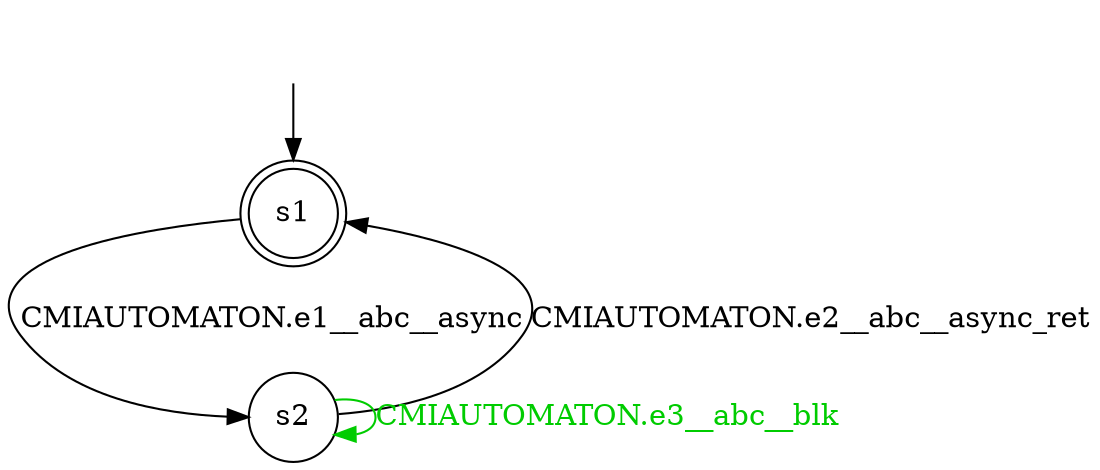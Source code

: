 digraph diffautomaton {
	1 [label=<s1> shape="doublecircle"];
	2 [label=<s2> shape="circle"];
	__init1 [label=<> shape="none"];
	__init1 -> 1;
	1 -> 2 [label=<<font color="#000000">CMIAUTOMATON.e1__abc__async</font>> id="1-0-2"];
	2 -> 1 [label=<<font color="#000000">CMIAUTOMATON.e2__abc__async_ret</font>> id="2-0-1"];
	2 -> 2 [label=<<font color="#00cc00">CMIAUTOMATON.e3__abc__blk</font>> color="#00cc00" id="2-1-2"];
}
